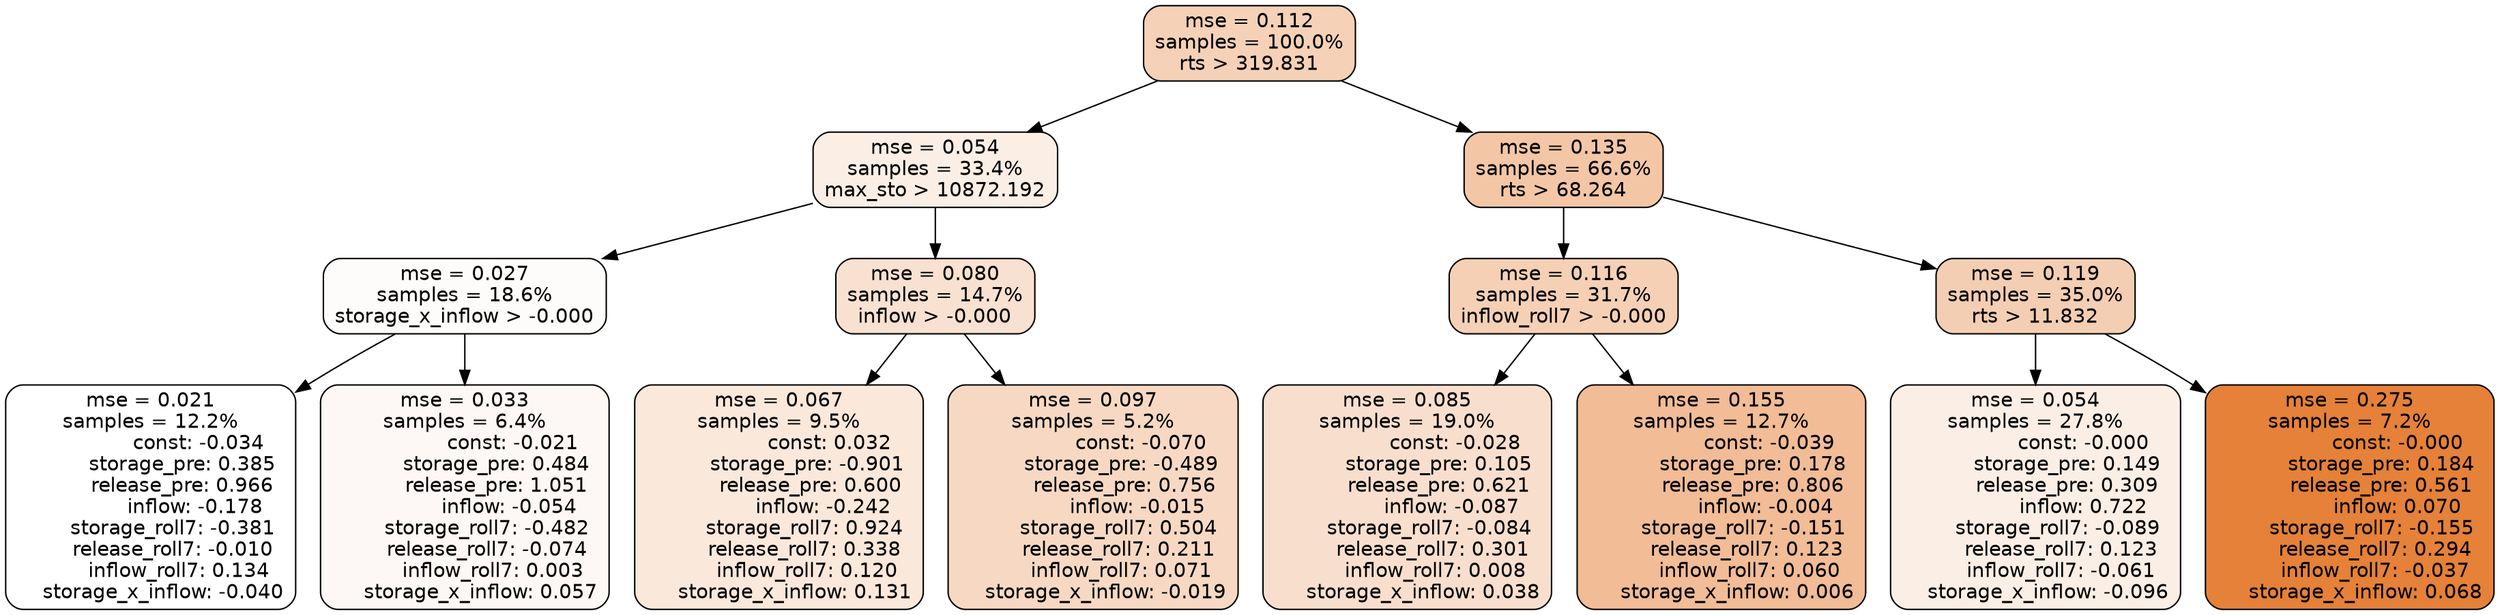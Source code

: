 digraph tree {
node [shape=rectangle, style="filled, rounded", color="black", fontname=helvetica] ;
edge [fontname=helvetica] ;
	"0" [label="mse = 0.112
samples = 100.0%
rts > 319.831", fillcolor="#f5d1b7"]
	"8" [label="mse = 0.054
samples = 33.4%
max_sto > 10872.192", fillcolor="#fbeee5"]
	"1" [label="mse = 0.135
samples = 66.6%
rts > 68.264", fillcolor="#f3c6a6"]
	"9" [label="mse = 0.027
samples = 18.6%
storage_x_inflow > -0.000", fillcolor="#fefcfa"]
	"12" [label="mse = 0.080
samples = 14.7%
inflow > -0.000", fillcolor="#f8e1d0"]
	"5" [label="mse = 0.116
samples = 31.7%
inflow_roll7 > -0.000", fillcolor="#f5d0b5"]
	"2" [label="mse = 0.119
samples = 35.0%
rts > 11.832", fillcolor="#f4ceb2"]
	"10" [label="mse = 0.021
samples = 12.2%
               const: -0.034
          storage_pre: 0.385
          release_pre: 0.966
              inflow: -0.178
       storage_roll7: -0.381
       release_roll7: -0.010
         inflow_roll7: 0.134
    storage_x_inflow: -0.040", fillcolor="#ffffff"]
	"11" [label="mse = 0.033
samples = 6.4%
               const: -0.021
          storage_pre: 0.484
          release_pre: 1.051
              inflow: -0.054
       storage_roll7: -0.482
       release_roll7: -0.074
         inflow_roll7: 0.003
     storage_x_inflow: 0.057", fillcolor="#fdf8f5"]
	"13" [label="mse = 0.067
samples = 9.5%
                const: 0.032
         storage_pre: -0.901
          release_pre: 0.600
              inflow: -0.242
        storage_roll7: 0.924
        release_roll7: 0.338
         inflow_roll7: 0.120
     storage_x_inflow: 0.131", fillcolor="#fae8db"]
	"14" [label="mse = 0.097
samples = 5.2%
               const: -0.070
         storage_pre: -0.489
          release_pre: 0.756
              inflow: -0.015
        storage_roll7: 0.504
        release_roll7: 0.211
         inflow_roll7: 0.071
    storage_x_inflow: -0.019", fillcolor="#f7d9c3"]
	"6" [label="mse = 0.085
samples = 19.0%
               const: -0.028
          storage_pre: 0.105
          release_pre: 0.621
              inflow: -0.087
       storage_roll7: -0.084
        release_roll7: 0.301
         inflow_roll7: 0.008
     storage_x_inflow: 0.038", fillcolor="#f8dfcd"]
	"7" [label="mse = 0.155
samples = 12.7%
               const: -0.039
          storage_pre: 0.178
          release_pre: 0.806
              inflow: -0.004
       storage_roll7: -0.151
        release_roll7: 0.123
         inflow_roll7: 0.060
     storage_x_inflow: 0.006", fillcolor="#f1bc96"]
	"3" [label="mse = 0.054
samples = 27.8%
               const: -0.000
          storage_pre: 0.149
          release_pre: 0.309
               inflow: 0.722
       storage_roll7: -0.089
        release_roll7: 0.123
        inflow_roll7: -0.061
    storage_x_inflow: -0.096", fillcolor="#fbeee5"]
	"4" [label="mse = 0.275
samples = 7.2%
               const: -0.000
          storage_pre: 0.184
          release_pre: 0.561
               inflow: 0.070
       storage_roll7: -0.155
        release_roll7: 0.294
        inflow_roll7: -0.037
     storage_x_inflow: 0.068", fillcolor="#e58139"]

	"0" -> "1"
	"0" -> "8"
	"8" -> "9"
	"8" -> "12"
	"1" -> "2"
	"1" -> "5"
	"9" -> "10"
	"9" -> "11"
	"12" -> "13"
	"12" -> "14"
	"5" -> "6"
	"5" -> "7"
	"2" -> "3"
	"2" -> "4"
}